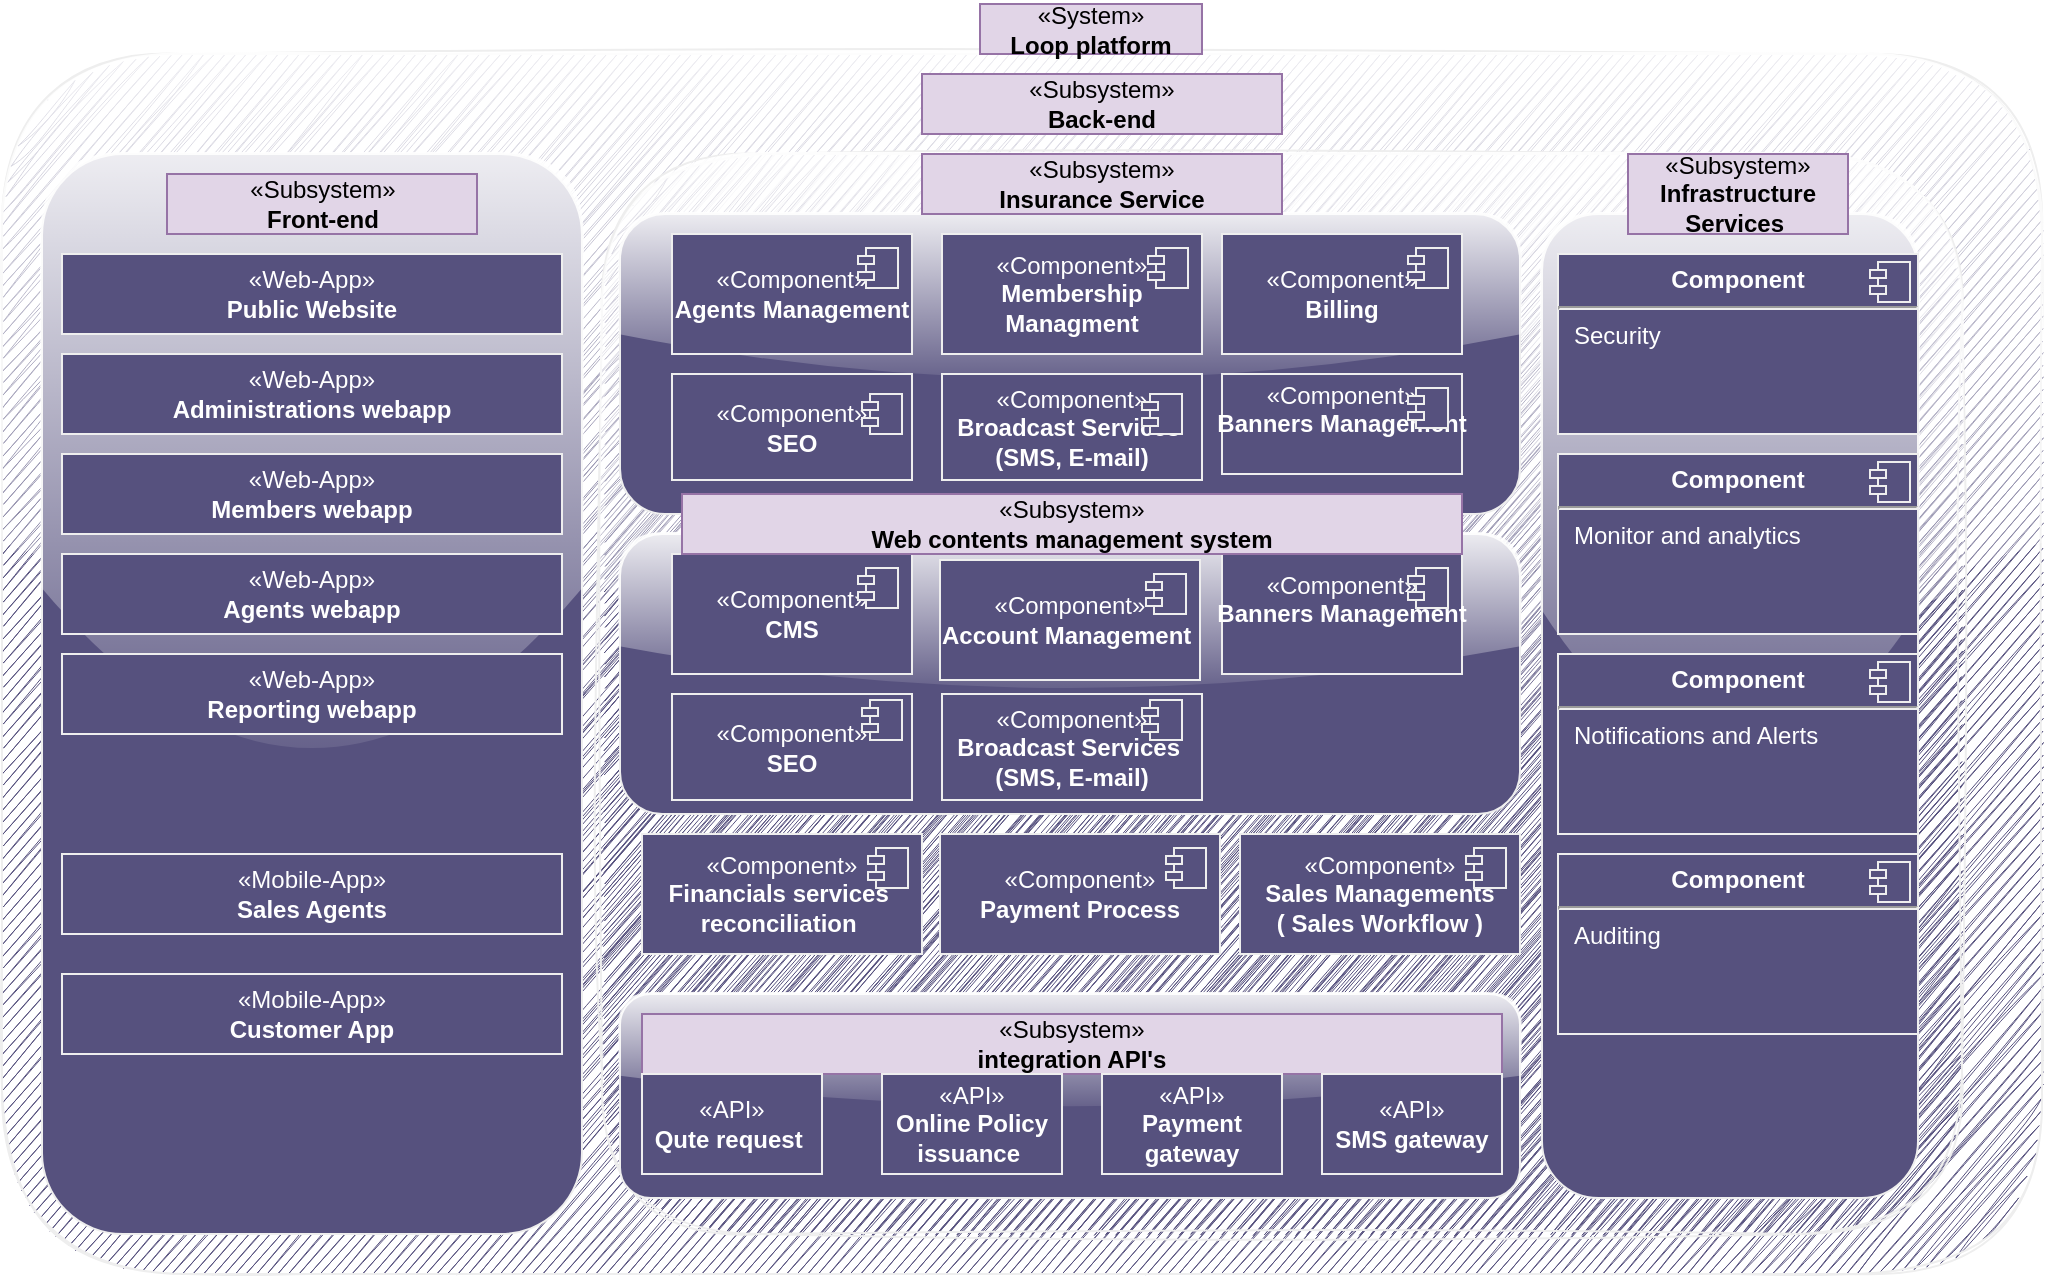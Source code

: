 <mxfile version="22.1.0" type="github">
  <diagram name="Page-1" id="t4IC0rri9F8PExI0XmNj">
    <mxGraphModel dx="1235" dy="614" grid="1" gridSize="10" guides="1" tooltips="1" connect="1" arrows="1" fold="1" page="1" pageScale="1" pageWidth="1169" pageHeight="826" math="0" shadow="0">
      <root>
        <mxCell id="0" />
        <mxCell id="1" parent="0" />
        <mxCell id="_U149Jh5XwpkqbRJyeRD-1" value="" style="html=1;whiteSpace=wrap;fillColor=#56517E;strokeColor=#EEEEEE;glass=1;shadow=0;rounded=1;sketch=1;curveFitting=1;jiggle=2;labelBackgroundColor=none;fontColor=#FFFFFF;" vertex="1" parent="1">
          <mxGeometry x="50" y="70" width="1020" height="610" as="geometry" />
        </mxCell>
        <mxCell id="_U149Jh5XwpkqbRJyeRD-3" value="«System»&lt;br&gt;&lt;b&gt;Loop platform&lt;/b&gt;" style="html=1;whiteSpace=wrap;labelBackgroundColor=none;fillColor=#e1d5e7;strokeColor=#9673a6;" vertex="1" parent="1">
          <mxGeometry x="539" y="45" width="111" height="25" as="geometry" />
        </mxCell>
        <mxCell id="_U149Jh5XwpkqbRJyeRD-6" value="" style="html=1;whiteSpace=wrap;strokeColor=#EEEEEE;fontColor=#FFFFFF;fillColor=#56517E;glass=1;rounded=1;shadow=0;sketch=1;curveFitting=1;jiggle=2;" vertex="1" parent="1">
          <mxGeometry x="350" y="120" width="680" height="540" as="geometry" />
        </mxCell>
        <mxCell id="_U149Jh5XwpkqbRJyeRD-7" value="" style="html=1;whiteSpace=wrap;strokeColor=#EEEEEE;fontColor=#FFFFFF;fillColor=#56517E;glass=1;rounded=1;shadow=0;" vertex="1" parent="1">
          <mxGeometry x="70" y="120" width="270" height="540" as="geometry" />
        </mxCell>
        <mxCell id="_U149Jh5XwpkqbRJyeRD-9" value="" style="html=1;whiteSpace=wrap;strokeColor=#EEEEEE;fontColor=#FFFFFF;fillColor=#56517E;glass=1;shadow=0;rounded=1;" vertex="1" parent="1">
          <mxGeometry x="820" y="150" width="188" height="492" as="geometry" />
        </mxCell>
        <mxCell id="_U149Jh5XwpkqbRJyeRD-10" value="" style="html=1;whiteSpace=wrap;strokeColor=#EEEEEE;fontColor=#FFFFFF;fillColor=#56517E;rounded=1;glass=1;" vertex="1" parent="1">
          <mxGeometry x="359" y="310" width="450" height="140" as="geometry" />
        </mxCell>
        <mxCell id="_U149Jh5XwpkqbRJyeRD-19" value="&lt;p style=&quot;margin:0px;margin-top:6px;text-align:center;&quot;&gt;&lt;b&gt;Component&lt;/b&gt;&lt;/p&gt;&lt;hr&gt;&lt;p style=&quot;margin:0px;margin-left:8px;&quot;&gt;Monitor and analytics&amp;nbsp;&lt;/p&gt;" style="align=left;overflow=fill;html=1;dropTarget=0;whiteSpace=wrap;strokeColor=#EEEEEE;fontColor=#FFFFFF;fillColor=#56517E;" vertex="1" parent="1">
          <mxGeometry x="828" y="270" width="180" height="90" as="geometry" />
        </mxCell>
        <mxCell id="_U149Jh5XwpkqbRJyeRD-20" value="" style="shape=component;jettyWidth=8;jettyHeight=4;strokeColor=#EEEEEE;fontColor=#FFFFFF;fillColor=#56517E;" vertex="1" parent="_U149Jh5XwpkqbRJyeRD-19">
          <mxGeometry x="1" width="20" height="20" relative="1" as="geometry">
            <mxPoint x="-24" y="4" as="offset" />
          </mxGeometry>
        </mxCell>
        <mxCell id="_U149Jh5XwpkqbRJyeRD-21" value="&lt;p style=&quot;margin:0px;margin-top:6px;text-align:center;&quot;&gt;&lt;b&gt;Component&lt;/b&gt;&lt;/p&gt;&lt;hr&gt;&lt;p style=&quot;margin:0px;margin-left:8px;&quot;&gt;Security&lt;/p&gt;" style="align=left;overflow=fill;html=1;dropTarget=0;whiteSpace=wrap;strokeColor=#EEEEEE;fontColor=#FFFFFF;fillColor=#56517E;" vertex="1" parent="1">
          <mxGeometry x="828" y="170" width="180" height="90" as="geometry" />
        </mxCell>
        <mxCell id="_U149Jh5XwpkqbRJyeRD-22" value="" style="shape=component;jettyWidth=8;jettyHeight=4;strokeColor=#EEEEEE;fontColor=#FFFFFF;fillColor=#56517E;" vertex="1" parent="_U149Jh5XwpkqbRJyeRD-21">
          <mxGeometry x="1" width="20" height="20" relative="1" as="geometry">
            <mxPoint x="-24" y="4" as="offset" />
          </mxGeometry>
        </mxCell>
        <mxCell id="_U149Jh5XwpkqbRJyeRD-23" value="&lt;p style=&quot;margin:0px;margin-top:6px;text-align:center;&quot;&gt;&lt;b&gt;Component&lt;/b&gt;&lt;/p&gt;&lt;hr&gt;&lt;p style=&quot;margin:0px;margin-left:8px;&quot;&gt;Notifications and Alerts&amp;nbsp;&lt;/p&gt;" style="align=left;overflow=fill;html=1;dropTarget=0;whiteSpace=wrap;strokeColor=#EEEEEE;fontColor=#FFFFFF;fillColor=#56517E;" vertex="1" parent="1">
          <mxGeometry x="828" y="370" width="180" height="90" as="geometry" />
        </mxCell>
        <mxCell id="_U149Jh5XwpkqbRJyeRD-24" value="" style="shape=component;jettyWidth=8;jettyHeight=4;strokeColor=#EEEEEE;fontColor=#FFFFFF;fillColor=#56517E;" vertex="1" parent="_U149Jh5XwpkqbRJyeRD-23">
          <mxGeometry x="1" width="20" height="20" relative="1" as="geometry">
            <mxPoint x="-24" y="4" as="offset" />
          </mxGeometry>
        </mxCell>
        <mxCell id="_U149Jh5XwpkqbRJyeRD-25" value="&lt;p style=&quot;margin:0px;margin-top:6px;text-align:center;&quot;&gt;&lt;b&gt;Component&lt;/b&gt;&lt;/p&gt;&lt;hr&gt;&lt;p style=&quot;margin:0px;margin-left:8px;&quot;&gt;Auditing&amp;nbsp;&lt;/p&gt;" style="align=left;overflow=fill;html=1;dropTarget=0;whiteSpace=wrap;strokeColor=#EEEEEE;fontColor=#FFFFFF;fillColor=#56517E;" vertex="1" parent="1">
          <mxGeometry x="828" y="470" width="180" height="90" as="geometry" />
        </mxCell>
        <mxCell id="_U149Jh5XwpkqbRJyeRD-26" value="" style="shape=component;jettyWidth=8;jettyHeight=4;strokeColor=#EEEEEE;fontColor=#FFFFFF;fillColor=#56517E;" vertex="1" parent="_U149Jh5XwpkqbRJyeRD-25">
          <mxGeometry x="1" width="20" height="20" relative="1" as="geometry">
            <mxPoint x="-24" y="4" as="offset" />
          </mxGeometry>
        </mxCell>
        <mxCell id="_U149Jh5XwpkqbRJyeRD-28" value="" style="html=1;whiteSpace=wrap;strokeColor=#EEEEEE;fontColor=#FFFFFF;fillColor=#56517E;rounded=1;glass=1;" vertex="1" parent="1">
          <mxGeometry x="359" y="150" width="450" height="150" as="geometry" />
        </mxCell>
        <mxCell id="_U149Jh5XwpkqbRJyeRD-29" value="" style="html=1;whiteSpace=wrap;strokeColor=#EEEEEE;fontColor=#FFFFFF;fillColor=#56517E;rounded=1;glass=1;" vertex="1" parent="1">
          <mxGeometry x="359" y="540" width="450" height="102" as="geometry" />
        </mxCell>
        <mxCell id="_U149Jh5XwpkqbRJyeRD-31" value="«Component»&lt;br&gt;&lt;b&gt;Financials&amp;nbsp;services&amp;nbsp;&lt;/b&gt;&lt;br&gt;&lt;b&gt;reconciliation&amp;nbsp;&lt;/b&gt;" style="html=1;dropTarget=0;whiteSpace=wrap;strokeColor=#EEEEEE;fontColor=#FFFFFF;fillColor=#56517E;" vertex="1" parent="1">
          <mxGeometry x="370" y="460" width="140" height="60" as="geometry" />
        </mxCell>
        <mxCell id="_U149Jh5XwpkqbRJyeRD-32" value="" style="shape=module;jettyWidth=8;jettyHeight=4;strokeColor=#EEEEEE;fontColor=#FFFFFF;fillColor=#56517E;" vertex="1" parent="_U149Jh5XwpkqbRJyeRD-31">
          <mxGeometry x="1" width="20" height="20" relative="1" as="geometry">
            <mxPoint x="-27" y="7" as="offset" />
          </mxGeometry>
        </mxCell>
        <mxCell id="_U149Jh5XwpkqbRJyeRD-33" value="«Component»&lt;br&gt;&lt;b&gt;Payment Process&lt;/b&gt;" style="html=1;dropTarget=0;whiteSpace=wrap;strokeColor=#EEEEEE;fontColor=#FFFFFF;fillColor=#56517E;" vertex="1" parent="1">
          <mxGeometry x="519" y="460" width="140" height="60" as="geometry" />
        </mxCell>
        <mxCell id="_U149Jh5XwpkqbRJyeRD-34" value="" style="shape=module;jettyWidth=8;jettyHeight=4;strokeColor=#EEEEEE;fontColor=#FFFFFF;fillColor=#56517E;" vertex="1" parent="_U149Jh5XwpkqbRJyeRD-33">
          <mxGeometry x="1" width="20" height="20" relative="1" as="geometry">
            <mxPoint x="-27" y="7" as="offset" />
          </mxGeometry>
        </mxCell>
        <mxCell id="_U149Jh5XwpkqbRJyeRD-35" value="«Component»&lt;br&gt;&lt;b&gt;Sales Managements&lt;/b&gt;&lt;br&gt;&lt;b&gt;( Sales Workflow )&lt;/b&gt;" style="html=1;dropTarget=0;whiteSpace=wrap;strokeColor=#EEEEEE;fontColor=#FFFFFF;fillColor=#56517E;" vertex="1" parent="1">
          <mxGeometry x="669" y="460" width="140" height="60" as="geometry" />
        </mxCell>
        <mxCell id="_U149Jh5XwpkqbRJyeRD-36" value="" style="shape=module;jettyWidth=8;jettyHeight=4;strokeColor=#EEEEEE;fontColor=#FFFFFF;fillColor=#56517E;" vertex="1" parent="_U149Jh5XwpkqbRJyeRD-35">
          <mxGeometry x="1" width="20" height="20" relative="1" as="geometry">
            <mxPoint x="-27" y="7" as="offset" />
          </mxGeometry>
        </mxCell>
        <mxCell id="_U149Jh5XwpkqbRJyeRD-46" value="«Component»&lt;br&gt;&lt;b&gt;Account Management&amp;nbsp;&lt;/b&gt;" style="html=1;dropTarget=0;whiteSpace=wrap;strokeColor=#EEEEEE;fontColor=#FFFFFF;fillColor=#56517E;" vertex="1" parent="1">
          <mxGeometry x="519" y="323" width="130" height="60" as="geometry" />
        </mxCell>
        <mxCell id="_U149Jh5XwpkqbRJyeRD-47" value="" style="shape=module;jettyWidth=8;jettyHeight=4;strokeColor=#EEEEEE;fontColor=#FFFFFF;fillColor=#56517E;" vertex="1" parent="_U149Jh5XwpkqbRJyeRD-46">
          <mxGeometry x="1" width="20" height="20" relative="1" as="geometry">
            <mxPoint x="-27" y="7" as="offset" />
          </mxGeometry>
        </mxCell>
        <mxCell id="_U149Jh5XwpkqbRJyeRD-48" value="«Component»&lt;br&gt;&lt;b&gt;CMS&lt;/b&gt;" style="html=1;dropTarget=0;whiteSpace=wrap;strokeColor=#EEEEEE;fontColor=#FFFFFF;fillColor=#56517E;" vertex="1" parent="1">
          <mxGeometry x="385" y="320" width="120" height="60" as="geometry" />
        </mxCell>
        <mxCell id="_U149Jh5XwpkqbRJyeRD-49" value="" style="shape=module;jettyWidth=8;jettyHeight=4;strokeColor=#EEEEEE;fontColor=#FFFFFF;fillColor=#56517E;" vertex="1" parent="_U149Jh5XwpkqbRJyeRD-48">
          <mxGeometry x="1" width="20" height="20" relative="1" as="geometry">
            <mxPoint x="-27" y="7" as="offset" />
          </mxGeometry>
        </mxCell>
        <mxCell id="_U149Jh5XwpkqbRJyeRD-50" value="«Component»&lt;br&gt;&lt;b&gt;SEO&lt;/b&gt;" style="html=1;dropTarget=0;whiteSpace=wrap;strokeColor=#EEEEEE;fontColor=#FFFFFF;fillColor=#56517E;" vertex="1" parent="1">
          <mxGeometry x="385" y="390" width="120" height="53" as="geometry" />
        </mxCell>
        <mxCell id="_U149Jh5XwpkqbRJyeRD-51" value="" style="shape=module;jettyWidth=8;jettyHeight=4;strokeColor=#EEEEEE;fontColor=#FFFFFF;fillColor=#56517E;" vertex="1" parent="_U149Jh5XwpkqbRJyeRD-50">
          <mxGeometry x="1" width="20" height="20" relative="1" as="geometry">
            <mxPoint x="238" y="-70" as="offset" />
          </mxGeometry>
        </mxCell>
        <mxCell id="_U149Jh5XwpkqbRJyeRD-56" value="«Component»&lt;br&gt;&lt;b&gt;Banners&amp;nbsp;Management&lt;br&gt;&lt;br&gt;&lt;/b&gt;" style="html=1;dropTarget=0;whiteSpace=wrap;strokeColor=#EEEEEE;fontColor=#FFFFFF;fillColor=#56517E;" vertex="1" parent="1">
          <mxGeometry x="660" y="320" width="120" height="60" as="geometry" />
        </mxCell>
        <mxCell id="_U149Jh5XwpkqbRJyeRD-57" value="" style="shape=module;jettyWidth=8;jettyHeight=4;strokeColor=#EEEEEE;fontColor=#FFFFFF;fillColor=#56517E;" vertex="1" parent="_U149Jh5XwpkqbRJyeRD-56">
          <mxGeometry x="1" width="20" height="20" relative="1" as="geometry">
            <mxPoint x="-27" y="7" as="offset" />
          </mxGeometry>
        </mxCell>
        <mxCell id="_U149Jh5XwpkqbRJyeRD-64" value="«Component»&lt;br&gt;&lt;b&gt;Broadcast Services&amp;nbsp;&lt;br&gt;(SMS, E-mail)&lt;br&gt;&lt;/b&gt;" style="html=1;dropTarget=0;whiteSpace=wrap;strokeColor=#EEEEEE;fontColor=#FFFFFF;fillColor=#56517E;" vertex="1" parent="1">
          <mxGeometry x="520" y="390" width="130" height="53" as="geometry" />
        </mxCell>
        <mxCell id="_U149Jh5XwpkqbRJyeRD-67" value="«Component»&lt;br&gt;&lt;b&gt;Agents&amp;nbsp;Management&lt;/b&gt;" style="html=1;dropTarget=0;whiteSpace=wrap;strokeColor=#EEEEEE;fontColor=#FFFFFF;fillColor=#56517E;" vertex="1" parent="1">
          <mxGeometry x="385" y="160" width="120" height="60" as="geometry" />
        </mxCell>
        <mxCell id="_U149Jh5XwpkqbRJyeRD-68" value="" style="shape=module;jettyWidth=8;jettyHeight=4;strokeColor=#EEEEEE;fontColor=#FFFFFF;fillColor=#56517E;" vertex="1" parent="_U149Jh5XwpkqbRJyeRD-67">
          <mxGeometry x="1" width="20" height="20" relative="1" as="geometry">
            <mxPoint x="-27" y="7" as="offset" />
          </mxGeometry>
        </mxCell>
        <mxCell id="_U149Jh5XwpkqbRJyeRD-69" value="«Component»&lt;br&gt;&lt;b&gt;Membership Managment&lt;/b&gt;" style="html=1;dropTarget=0;whiteSpace=wrap;strokeColor=#EEEEEE;fontColor=#FFFFFF;fillColor=#56517E;" vertex="1" parent="1">
          <mxGeometry x="520" y="160" width="130" height="60" as="geometry" />
        </mxCell>
        <mxCell id="_U149Jh5XwpkqbRJyeRD-70" value="" style="shape=module;jettyWidth=8;jettyHeight=4;strokeColor=#EEEEEE;fontColor=#FFFFFF;fillColor=#56517E;" vertex="1" parent="_U149Jh5XwpkqbRJyeRD-69">
          <mxGeometry x="1" width="20" height="20" relative="1" as="geometry">
            <mxPoint x="-27" y="7" as="offset" />
          </mxGeometry>
        </mxCell>
        <mxCell id="_U149Jh5XwpkqbRJyeRD-71" value="«Component»&lt;br&gt;&lt;b&gt;Billing&lt;br&gt;&lt;/b&gt;" style="html=1;dropTarget=0;whiteSpace=wrap;strokeColor=#EEEEEE;fontColor=#FFFFFF;fillColor=#56517E;" vertex="1" parent="1">
          <mxGeometry x="660" y="160" width="120" height="60" as="geometry" />
        </mxCell>
        <mxCell id="_U149Jh5XwpkqbRJyeRD-72" value="" style="shape=module;jettyWidth=8;jettyHeight=4;strokeColor=#EEEEEE;fontColor=#FFFFFF;fillColor=#56517E;" vertex="1" parent="_U149Jh5XwpkqbRJyeRD-71">
          <mxGeometry x="1" width="20" height="20" relative="1" as="geometry">
            <mxPoint x="-27" y="7" as="offset" />
          </mxGeometry>
        </mxCell>
        <mxCell id="_U149Jh5XwpkqbRJyeRD-73" value="«Component»&lt;br&gt;&lt;b&gt;SEO&lt;/b&gt;" style="html=1;dropTarget=0;whiteSpace=wrap;strokeColor=#EEEEEE;fontColor=#FFFFFF;fillColor=#56517E;" vertex="1" parent="1">
          <mxGeometry x="385" y="230" width="120" height="53" as="geometry" />
        </mxCell>
        <mxCell id="_U149Jh5XwpkqbRJyeRD-75" value="«Component»&lt;br&gt;&lt;b&gt;Broadcast Services&amp;nbsp;&lt;br&gt;(SMS, E-mail)&lt;br&gt;&lt;/b&gt;" style="html=1;dropTarget=0;whiteSpace=wrap;strokeColor=#EEEEEE;fontColor=#FFFFFF;fillColor=#56517E;" vertex="1" parent="1">
          <mxGeometry x="520" y="230" width="130" height="53" as="geometry" />
        </mxCell>
        <mxCell id="_U149Jh5XwpkqbRJyeRD-76" value="«Component»&lt;br&gt;&lt;b&gt;Banners&amp;nbsp;Management&lt;br&gt;&lt;br&gt;&lt;/b&gt;" style="html=1;dropTarget=0;whiteSpace=wrap;strokeColor=#EEEEEE;fontColor=#FFFFFF;fillColor=#56517E;" vertex="1" parent="1">
          <mxGeometry x="660" y="230" width="120" height="50" as="geometry" />
        </mxCell>
        <mxCell id="_U149Jh5XwpkqbRJyeRD-77" value="" style="shape=module;jettyWidth=8;jettyHeight=4;strokeColor=#EEEEEE;fontColor=#FFFFFF;fillColor=#56517E;" vertex="1" parent="_U149Jh5XwpkqbRJyeRD-76">
          <mxGeometry x="1" width="20" height="20" relative="1" as="geometry">
            <mxPoint x="-27" y="7" as="offset" />
          </mxGeometry>
        </mxCell>
        <mxCell id="_U149Jh5XwpkqbRJyeRD-81" value="" style="shape=module;jettyWidth=8;jettyHeight=4;strokeColor=#EEEEEE;fontColor=#FFFFFF;fillColor=#56517E;" vertex="1" parent="1">
          <mxGeometry x="480" y="393" width="20" height="20" as="geometry" />
        </mxCell>
        <mxCell id="_U149Jh5XwpkqbRJyeRD-83" value="" style="shape=module;jettyWidth=8;jettyHeight=4;strokeColor=#EEEEEE;fontColor=#FFFFFF;fillColor=#56517E;" vertex="1" parent="1">
          <mxGeometry x="480" y="240.0" width="20" height="20" as="geometry" />
        </mxCell>
        <mxCell id="_U149Jh5XwpkqbRJyeRD-85" value="" style="shape=module;jettyWidth=8;jettyHeight=4;strokeColor=#EEEEEE;fontColor=#FFFFFF;fillColor=#56517E;" vertex="1" parent="1">
          <mxGeometry x="620" y="240.0" width="20" height="20" as="geometry" />
        </mxCell>
        <mxCell id="_U149Jh5XwpkqbRJyeRD-87" value="" style="shape=module;jettyWidth=8;jettyHeight=4;strokeColor=#EEEEEE;fontColor=#FFFFFF;fillColor=#56517E;" vertex="1" parent="1">
          <mxGeometry x="620" y="393" width="20" height="20" as="geometry" />
        </mxCell>
        <mxCell id="_U149Jh5XwpkqbRJyeRD-88" value="«Subsystem»&lt;br&gt;&lt;b&gt;Infrastructure Services&amp;nbsp;&lt;/b&gt;" style="html=1;whiteSpace=wrap;strokeColor=#9673a6;fillColor=#e1d5e7;" vertex="1" parent="1">
          <mxGeometry x="863" y="120" width="110" height="40" as="geometry" />
        </mxCell>
        <mxCell id="_U149Jh5XwpkqbRJyeRD-89" value="«Subsystem»&lt;br&gt;&lt;b&gt;Insurance Service&lt;/b&gt;" style="html=1;whiteSpace=wrap;strokeColor=#9673a6;fillColor=#e1d5e7;" vertex="1" parent="1">
          <mxGeometry x="510" y="120" width="180" height="30" as="geometry" />
        </mxCell>
        <mxCell id="_U149Jh5XwpkqbRJyeRD-90" value="«Subsystem»&lt;br&gt;&lt;b&gt;Web contents management&amp;nbsp;system&lt;/b&gt;" style="html=1;whiteSpace=wrap;strokeColor=#9673a6;fillColor=#e1d5e7;" vertex="1" parent="1">
          <mxGeometry x="390" y="290" width="390" height="30" as="geometry" />
        </mxCell>
        <mxCell id="_U149Jh5XwpkqbRJyeRD-91" value="«Subsystem»&lt;br&gt;&lt;b&gt;integration API&#39;s&lt;/b&gt;" style="html=1;whiteSpace=wrap;strokeColor=#9673a6;fillColor=#e1d5e7;" vertex="1" parent="1">
          <mxGeometry x="370" y="550" width="430" height="30" as="geometry" />
        </mxCell>
        <mxCell id="_U149Jh5XwpkqbRJyeRD-92" value="«API»&lt;br&gt;&lt;b&gt;Qute request&amp;nbsp;&lt;/b&gt;" style="html=1;whiteSpace=wrap;strokeColor=#EEEEEE;fontColor=#FFFFFF;fillColor=#56517E;" vertex="1" parent="1">
          <mxGeometry x="370" y="580" width="90" height="50" as="geometry" />
        </mxCell>
        <mxCell id="_U149Jh5XwpkqbRJyeRD-97" value="«API»&lt;br&gt;&lt;b&gt;Online Policy issuance&amp;nbsp;&lt;/b&gt;" style="html=1;whiteSpace=wrap;strokeColor=#EEEEEE;fontColor=#FFFFFF;fillColor=#56517E;" vertex="1" parent="1">
          <mxGeometry x="490" y="580" width="90" height="50" as="geometry" />
        </mxCell>
        <mxCell id="_U149Jh5XwpkqbRJyeRD-98" value="«API»&lt;br&gt;&lt;b&gt;Payment gateway&lt;/b&gt;" style="html=1;whiteSpace=wrap;strokeColor=#EEEEEE;fontColor=#FFFFFF;fillColor=#56517E;" vertex="1" parent="1">
          <mxGeometry x="600" y="580" width="90" height="50" as="geometry" />
        </mxCell>
        <mxCell id="_U149Jh5XwpkqbRJyeRD-99" value="«API»&lt;br&gt;&lt;b&gt;SMS gateway&lt;/b&gt;" style="html=1;whiteSpace=wrap;strokeColor=#EEEEEE;fontColor=#FFFFFF;fillColor=#56517E;" vertex="1" parent="1">
          <mxGeometry x="710" y="580" width="90" height="50" as="geometry" />
        </mxCell>
        <mxCell id="_U149Jh5XwpkqbRJyeRD-102" value="«Subsystem»&lt;br&gt;&lt;b&gt;Back-end&lt;/b&gt;" style="html=1;whiteSpace=wrap;strokeColor=#9673a6;fillColor=#e1d5e7;" vertex="1" parent="1">
          <mxGeometry x="510" y="80" width="180" height="30" as="geometry" />
        </mxCell>
        <mxCell id="_U149Jh5XwpkqbRJyeRD-104" value="«Subsystem»&lt;br&gt;&lt;b&gt;Front-end&lt;/b&gt;" style="html=1;whiteSpace=wrap;strokeColor=#9673a6;fillColor=#e1d5e7;" vertex="1" parent="1">
          <mxGeometry x="132.5" y="130" width="155" height="30" as="geometry" />
        </mxCell>
        <mxCell id="_U149Jh5XwpkqbRJyeRD-105" value="«Web-App»&lt;br&gt;&lt;b&gt;Public Website&lt;/b&gt;" style="html=1;whiteSpace=wrap;strokeColor=#EEEEEE;fontColor=#FFFFFF;fillColor=#56517E;" vertex="1" parent="1">
          <mxGeometry x="80" y="170" width="250" height="40" as="geometry" />
        </mxCell>
        <mxCell id="_U149Jh5XwpkqbRJyeRD-106" value="«Web-App»&lt;br&gt;&lt;b&gt;Administrations&amp;nbsp;webapp&lt;/b&gt;" style="html=1;whiteSpace=wrap;strokeColor=#EEEEEE;fontColor=#FFFFFF;fillColor=#56517E;" vertex="1" parent="1">
          <mxGeometry x="80" y="220" width="250" height="40" as="geometry" />
        </mxCell>
        <mxCell id="_U149Jh5XwpkqbRJyeRD-110" value="«Web-App»&lt;br&gt;&lt;b&gt;Members webapp&lt;/b&gt;" style="html=1;whiteSpace=wrap;strokeColor=#EEEEEE;fontColor=#FFFFFF;fillColor=#56517E;" vertex="1" parent="1">
          <mxGeometry x="80" y="270" width="250" height="40" as="geometry" />
        </mxCell>
        <mxCell id="_U149Jh5XwpkqbRJyeRD-111" value="«Web-App»&lt;br&gt;&lt;b&gt;Agents webapp&lt;/b&gt;" style="html=1;whiteSpace=wrap;strokeColor=#EEEEEE;fontColor=#FFFFFF;fillColor=#56517E;" vertex="1" parent="1">
          <mxGeometry x="80" y="320" width="250" height="40" as="geometry" />
        </mxCell>
        <mxCell id="_U149Jh5XwpkqbRJyeRD-112" value="«Web-App»&lt;br&gt;&lt;b&gt;Reporting webapp&lt;/b&gt;" style="html=1;whiteSpace=wrap;strokeColor=#EEEEEE;fontColor=#FFFFFF;fillColor=#56517E;" vertex="1" parent="1">
          <mxGeometry x="80" y="370" width="250" height="40" as="geometry" />
        </mxCell>
        <mxCell id="_U149Jh5XwpkqbRJyeRD-113" value="«Mobile-App»&lt;br&gt;&lt;b&gt;Sales Agents&lt;/b&gt;" style="html=1;whiteSpace=wrap;strokeColor=#EEEEEE;fontColor=#FFFFFF;fillColor=#56517E;" vertex="1" parent="1">
          <mxGeometry x="80" y="470" width="250" height="40" as="geometry" />
        </mxCell>
        <mxCell id="_U149Jh5XwpkqbRJyeRD-114" value="«Mobile-App»&lt;br&gt;&lt;b&gt;Customer App&lt;/b&gt;" style="html=1;whiteSpace=wrap;strokeColor=#EEEEEE;fontColor=#FFFFFF;fillColor=#56517E;" vertex="1" parent="1">
          <mxGeometry x="80" y="530" width="250" height="40" as="geometry" />
        </mxCell>
      </root>
    </mxGraphModel>
  </diagram>
</mxfile>

